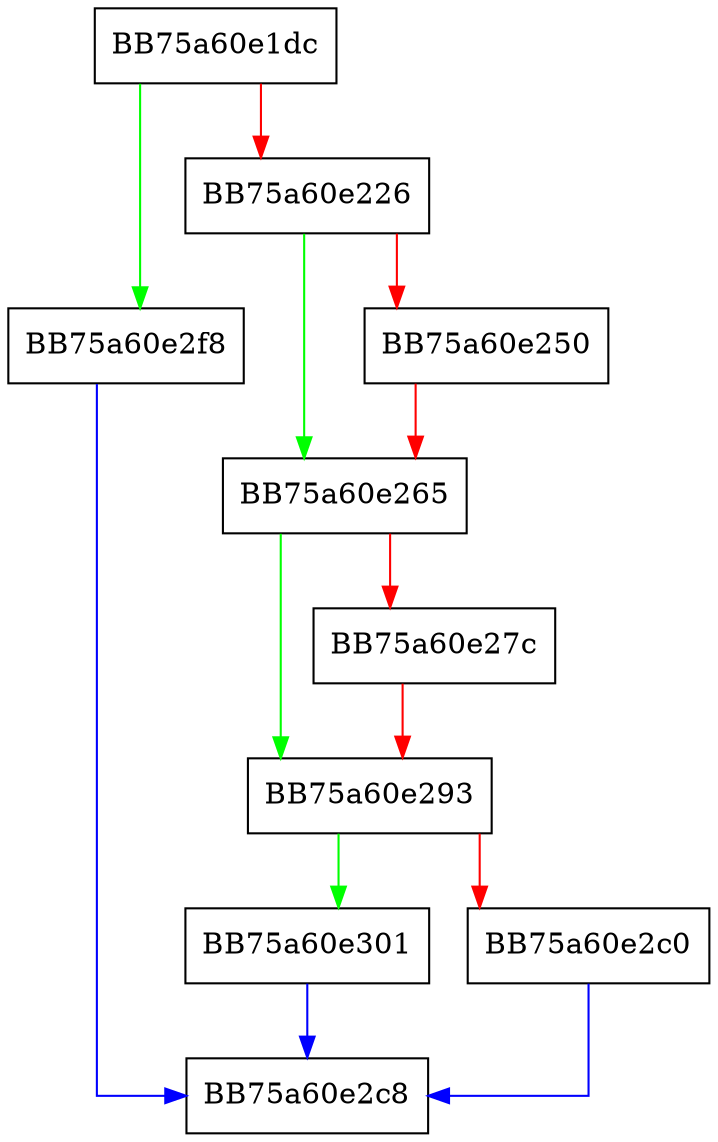 digraph _pop {
  node [shape="box"];
  graph [splines=ortho];
  BB75a60e1dc -> BB75a60e2f8 [color="green"];
  BB75a60e1dc -> BB75a60e226 [color="red"];
  BB75a60e226 -> BB75a60e265 [color="green"];
  BB75a60e226 -> BB75a60e250 [color="red"];
  BB75a60e250 -> BB75a60e265 [color="red"];
  BB75a60e265 -> BB75a60e293 [color="green"];
  BB75a60e265 -> BB75a60e27c [color="red"];
  BB75a60e27c -> BB75a60e293 [color="red"];
  BB75a60e293 -> BB75a60e301 [color="green"];
  BB75a60e293 -> BB75a60e2c0 [color="red"];
  BB75a60e2c0 -> BB75a60e2c8 [color="blue"];
  BB75a60e2f8 -> BB75a60e2c8 [color="blue"];
  BB75a60e301 -> BB75a60e2c8 [color="blue"];
}